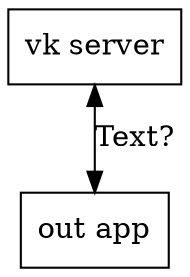 // dot -Tpdf phys.dot -o phys.pdf
digraph G
{
	node [shape = record];
	"vk server" -> "out app" [label = "Text?" dir="both"]
}

